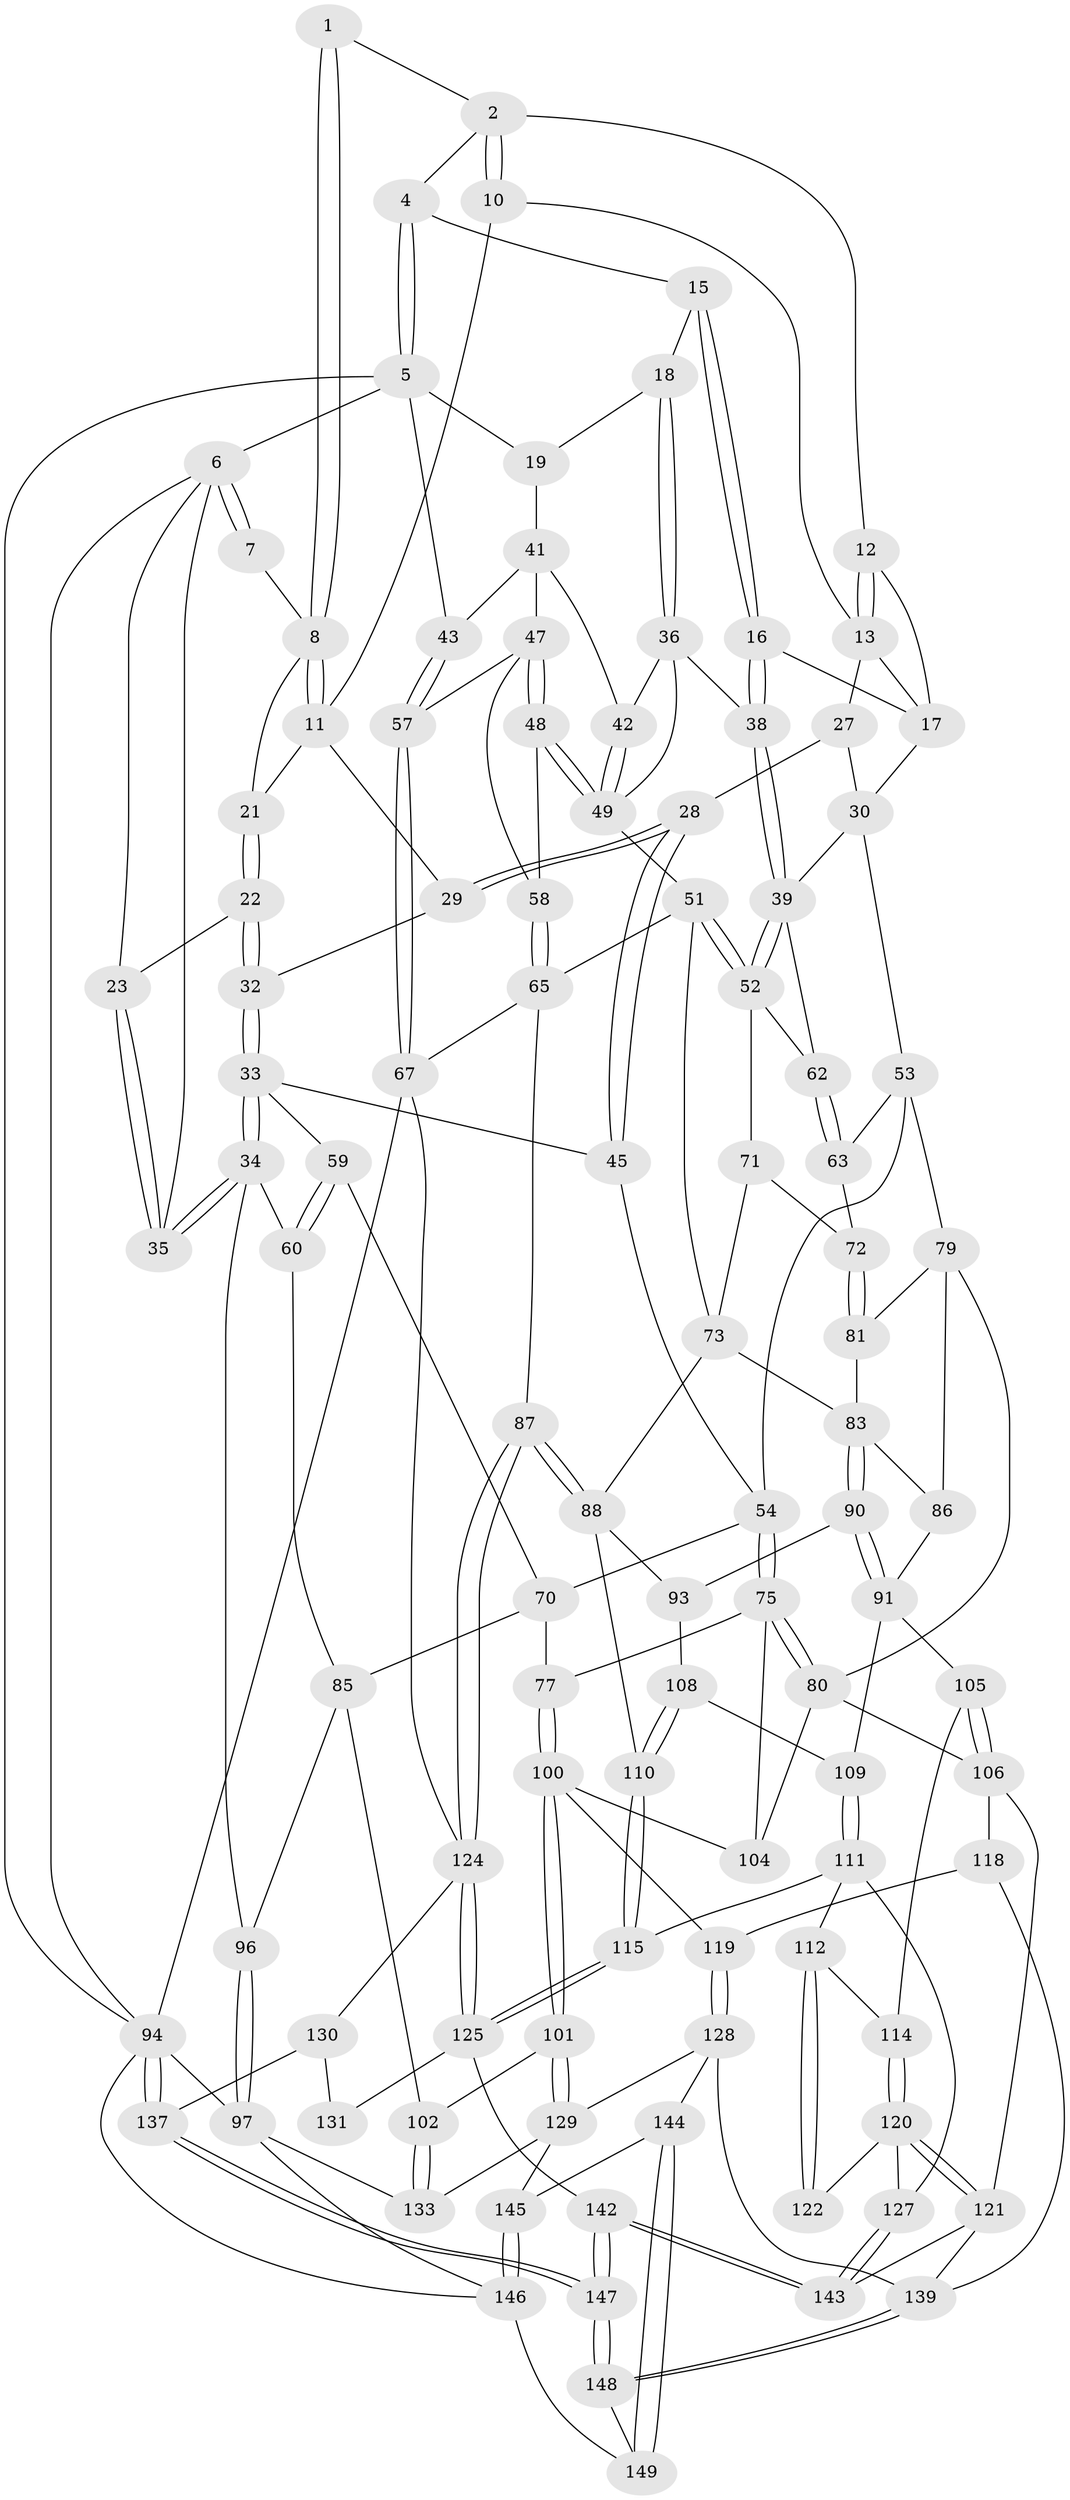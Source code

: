 // original degree distribution, {3: 0.013333333333333334, 4: 0.24, 6: 0.22666666666666666, 5: 0.52}
// Generated by graph-tools (version 1.1) at 2025/11/02/27/25 16:11:55]
// undirected, 105 vertices, 238 edges
graph export_dot {
graph [start="1"]
  node [color=gray90,style=filled];
  1 [pos="+0.2822040612255948+0"];
  2 [pos="+0.5259583297822306+0",super="+3"];
  4 [pos="+0.735221455723053+0"];
  5 [pos="+1+0",super="+20"];
  6 [pos="+0+0",super="+24"];
  7 [pos="+0.10475206799826922+0"];
  8 [pos="+0.3350603114037716+0.08241163317500529",super="+9"];
  10 [pos="+0.3834808005440384+0.10163340842554985"];
  11 [pos="+0.35885755366285643+0.10417377497763454",super="+25"];
  12 [pos="+0.5411072805615502+0.051128908757794404"];
  13 [pos="+0.45573720819815544+0.14213132002132575",super="+14"];
  15 [pos="+0.740425636059527+0"];
  16 [pos="+0.6359848159163357+0.1578068944729068"];
  17 [pos="+0.5694678422083521+0.12181342644360267",super="+26"];
  18 [pos="+0.799479248741692+0.12968830855612207"];
  19 [pos="+0.9236720368892726+0.16530852190199177"];
  21 [pos="+0.16506884401522592+0.07519800063877291"];
  22 [pos="+0.15834096259755218+0.0972560378146638"];
  23 [pos="+0.11078786504244557+0.1167969634426584"];
  27 [pos="+0.3870121669923828+0.25361699993927495"];
  28 [pos="+0.3393356080168228+0.26358045034700334"];
  29 [pos="+0.2940439347874873+0.21010906740117613"];
  30 [pos="+0.5096479834662283+0.2756306608037327",super="+31"];
  32 [pos="+0.18950074102953304+0.20827165641145431"];
  33 [pos="+0.15807297698291184+0.2655105707693962",super="+46"];
  34 [pos="+0+0.32805971377330495",super="+61"];
  35 [pos="+0+0.30952836925941624"];
  36 [pos="+0.7398722409598689+0.21894774443251366",super="+37"];
  38 [pos="+0.6613230620849645+0.22500273053359782"];
  39 [pos="+0.6044156023766741+0.2862240650994047",super="+40"];
  41 [pos="+0.9132658991323592+0.22658081444202677",super="+44"];
  42 [pos="+0.8530807604745415+0.2637516861294621"];
  43 [pos="+1+0.31951812845979666"];
  45 [pos="+0.30035273315582484+0.3772221890473821"];
  47 [pos="+0.9336566160822303+0.3110037552494893",super="+56"];
  48 [pos="+0.9149549094777647+0.3428807126346959"];
  49 [pos="+0.8437663646721104+0.36487898388084894",super="+50"];
  51 [pos="+0.7964727602381729+0.4122282073060875",super="+66"];
  52 [pos="+0.7270519731151504+0.406323024282952",super="+69"];
  53 [pos="+0.3974184534131773+0.4230642095344844",super="+64"];
  54 [pos="+0.3185679216769932+0.4133017170368978",super="+55"];
  57 [pos="+1+0.3318355644885739"];
  58 [pos="+0.9380872086343229+0.36404949714715445"];
  59 [pos="+0.14897321015562603+0.4018493047787482"];
  60 [pos="+0+0.420919129362541"];
  62 [pos="+0.5682135857532915+0.32465796444258166"];
  63 [pos="+0.5422837886527851+0.447891427309204"];
  65 [pos="+1+0.465369045410403",super="+68"];
  67 [pos="+1+0.5207646615272713",super="+95"];
  70 [pos="+0.22942425299626965+0.4690163411697121",super="+78"];
  71 [pos="+0.6263368078086833+0.48719376076325077"];
  72 [pos="+0.5806799592530446+0.4710872374646982"];
  73 [pos="+0.801170841166967+0.5351947133022993",super="+74"];
  75 [pos="+0.34700221687181826+0.5782646164665939",super="+76"];
  77 [pos="+0.23053213921391974+0.5743072666272759"];
  79 [pos="+0.45691548508395213+0.5514198956990954",super="+82"];
  80 [pos="+0.39721815041710257+0.586149866797729",super="+103"];
  81 [pos="+0.5548970553582778+0.5455321881180917"];
  83 [pos="+0.6342839192666866+0.5340123466093758",super="+84"];
  85 [pos="+0.12213150388651016+0.5404734277005128",super="+99"];
  86 [pos="+0.5294275580645448+0.6362637993214709"];
  87 [pos="+0.8291585917983167+0.6331783034247318"];
  88 [pos="+0.8267715984384497+0.6309735282193637",super="+89"];
  90 [pos="+0.6344387971389664+0.5344818073669622"];
  91 [pos="+0.5913062910274097+0.6494152579140763",super="+92"];
  93 [pos="+0.6810730584733736+0.6062507123266166"];
  94 [pos="+1+1",super="+98"];
  96 [pos="+0+0.6635256945345647"];
  97 [pos="+0+0.8666449300751672",super="+134"];
  100 [pos="+0.20906738889105078+0.7061807575240472",super="+107"];
  101 [pos="+0.18215708569953476+0.7256592045926427"];
  102 [pos="+0.13503512300238954+0.7239196148307171"];
  104 [pos="+0.31654824036837087+0.68660340908168"];
  105 [pos="+0.506688683952307+0.680357352987208"];
  106 [pos="+0.42112651478926655+0.711293555736224",super="+117"];
  108 [pos="+0.6195687502658044+0.6573487952028664"];
  109 [pos="+0.606950679092452+0.6568539126264209"];
  110 [pos="+0.6659010533535142+0.7029210876198628"];
  111 [pos="+0.593091851550363+0.7510631785967896",super="+116"];
  112 [pos="+0.5770782203077126+0.7500057902788565",super="+113"];
  114 [pos="+0.5147334068270402+0.6992741207873177"];
  115 [pos="+0.6645298037350083+0.7882891987747327"];
  118 [pos="+0.38223365600465287+0.7526152833302304"];
  119 [pos="+0.36100623224013484+0.7548074385541301"];
  120 [pos="+0.48610261610529815+0.8111587974635207",super="+123"];
  121 [pos="+0.46393686339214885+0.8141608905055124",super="+138"];
  122 [pos="+0.5243654003935333+0.8066243492756152"];
  124 [pos="+0.8328946539202056+0.6617487088094527",super="+126"];
  125 [pos="+0.7155325106434557+0.8248189178387838",super="+132"];
  127 [pos="+0.554025725200026+0.8461909912507015"];
  128 [pos="+0.35127972324294027+0.7713046821503585",super="+141"];
  129 [pos="+0.22395558621726064+0.8273873443084098",super="+135"];
  130 [pos="+0.8752526752819764+0.7714439041397391",super="+136"];
  131 [pos="+0.8063801366907726+0.8331849653378819"];
  133 [pos="+0.07337720434248296+0.8209059572993136"];
  137 [pos="+1+1"];
  139 [pos="+0.42120265658615047+0.9147648078062454",super="+140"];
  142 [pos="+0.7080104032703796+1"];
  143 [pos="+0.5707945476089201+0.9440034332069002"];
  144 [pos="+0.3016591418945624+0.9100849485855467"];
  145 [pos="+0.22331498755269977+0.8890660677964872"];
  146 [pos="+0.1348854368718512+0.9987316962618185",super="+150"];
  147 [pos="+0.7363688178896031+1"];
  148 [pos="+0.4042971607242222+1"];
  149 [pos="+0.3406684673049273+1"];
  1 -- 2;
  1 -- 8;
  1 -- 8;
  2 -- 10;
  2 -- 10;
  2 -- 4;
  2 -- 12;
  4 -- 5;
  4 -- 5;
  4 -- 15;
  5 -- 6;
  5 -- 94;
  5 -- 43;
  5 -- 19;
  6 -- 7;
  6 -- 7;
  6 -- 35;
  6 -- 23;
  6 -- 94;
  7 -- 8;
  8 -- 11;
  8 -- 11;
  8 -- 21;
  10 -- 11;
  10 -- 13;
  11 -- 29;
  11 -- 21;
  12 -- 13;
  12 -- 13;
  12 -- 17;
  13 -- 27;
  13 -- 17;
  15 -- 16;
  15 -- 16;
  15 -- 18;
  16 -- 17;
  16 -- 38;
  16 -- 38;
  17 -- 30;
  18 -- 19;
  18 -- 36;
  18 -- 36;
  19 -- 41;
  21 -- 22;
  21 -- 22;
  22 -- 23;
  22 -- 32;
  22 -- 32;
  23 -- 35;
  23 -- 35;
  27 -- 28;
  27 -- 30;
  28 -- 29;
  28 -- 29;
  28 -- 45;
  28 -- 45;
  29 -- 32;
  30 -- 53;
  30 -- 39;
  32 -- 33;
  32 -- 33;
  33 -- 34;
  33 -- 34;
  33 -- 59;
  33 -- 45;
  34 -- 35;
  34 -- 35;
  34 -- 96;
  34 -- 60;
  36 -- 42;
  36 -- 49;
  36 -- 38;
  38 -- 39;
  38 -- 39;
  39 -- 52;
  39 -- 52;
  39 -- 62;
  41 -- 42;
  41 -- 43;
  41 -- 47;
  42 -- 49;
  42 -- 49;
  43 -- 57;
  43 -- 57;
  45 -- 54;
  47 -- 48;
  47 -- 48;
  47 -- 57;
  47 -- 58;
  48 -- 49;
  48 -- 49;
  48 -- 58;
  49 -- 51;
  51 -- 52;
  51 -- 52;
  51 -- 73;
  51 -- 65;
  52 -- 62;
  52 -- 71;
  53 -- 54;
  53 -- 79;
  53 -- 63;
  54 -- 75;
  54 -- 75;
  54 -- 70;
  57 -- 67;
  57 -- 67;
  58 -- 65;
  58 -- 65;
  59 -- 60;
  59 -- 60;
  59 -- 70;
  60 -- 85;
  62 -- 63;
  62 -- 63;
  63 -- 72;
  65 -- 67;
  65 -- 87;
  67 -- 94;
  67 -- 124;
  70 -- 85;
  70 -- 77;
  71 -- 72;
  71 -- 73;
  72 -- 81;
  72 -- 81;
  73 -- 83;
  73 -- 88;
  75 -- 80;
  75 -- 80;
  75 -- 104;
  75 -- 77;
  77 -- 100;
  77 -- 100;
  79 -- 80;
  79 -- 81;
  79 -- 86;
  80 -- 106;
  80 -- 104;
  81 -- 83;
  83 -- 90;
  83 -- 90;
  83 -- 86;
  85 -- 96;
  85 -- 102;
  86 -- 91;
  87 -- 88;
  87 -- 88;
  87 -- 124;
  87 -- 124;
  88 -- 110;
  88 -- 93;
  90 -- 91;
  90 -- 91;
  90 -- 93;
  91 -- 109;
  91 -- 105;
  93 -- 108;
  94 -- 137;
  94 -- 137;
  94 -- 146;
  94 -- 97;
  96 -- 97;
  96 -- 97;
  97 -- 146;
  97 -- 133;
  100 -- 101;
  100 -- 101;
  100 -- 104;
  100 -- 119;
  101 -- 102;
  101 -- 129;
  101 -- 129;
  102 -- 133;
  102 -- 133;
  105 -- 106;
  105 -- 106;
  105 -- 114;
  106 -- 121;
  106 -- 118;
  108 -- 109;
  108 -- 110;
  108 -- 110;
  109 -- 111;
  109 -- 111;
  110 -- 115;
  110 -- 115;
  111 -- 112;
  111 -- 115;
  111 -- 127;
  112 -- 122 [weight=2];
  112 -- 122;
  112 -- 114;
  114 -- 120;
  114 -- 120;
  115 -- 125;
  115 -- 125;
  118 -- 119;
  118 -- 139;
  119 -- 128;
  119 -- 128;
  120 -- 121;
  120 -- 121;
  120 -- 122;
  120 -- 127;
  121 -- 139;
  121 -- 143;
  124 -- 125;
  124 -- 125;
  124 -- 130;
  125 -- 131;
  125 -- 142;
  127 -- 143;
  127 -- 143;
  128 -- 129;
  128 -- 139;
  128 -- 144;
  129 -- 145;
  129 -- 133;
  130 -- 131 [weight=2];
  130 -- 137;
  137 -- 147;
  137 -- 147;
  139 -- 148;
  139 -- 148;
  142 -- 143;
  142 -- 143;
  142 -- 147;
  142 -- 147;
  144 -- 145;
  144 -- 149;
  144 -- 149;
  145 -- 146;
  145 -- 146;
  146 -- 149;
  147 -- 148;
  147 -- 148;
  148 -- 149;
}
